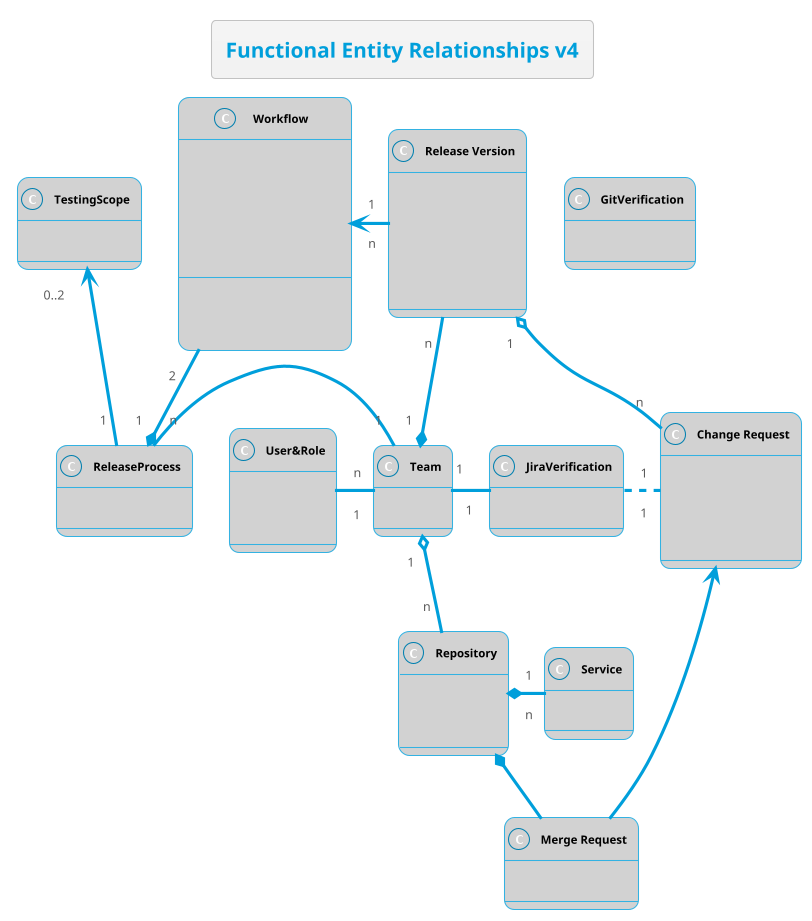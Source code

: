 @startuml
!theme bluegray
skinparam FooterFontColor black
skinparam DatabaseFontColor #007faf
skinparam ClassFontColor black
skinparam ClassBackgroundColor #d2d2d2


title Functional Entity Relationships v4

class "<b>Team" as team {
    teamID
}

class "<b>User&Role" as userRole {
    User
    Role
}

class "<b>Release Version" as version {
    versionID
    versionNumber
    versionStages
    versionDependency
}

class "<b>Change Request" as CR {
    CR_ID
    ChangeType
    Sub-Team
}

' class "<b>JiraTicket" as JIRA {
'     issueKey
' }

' class "<b>Sub-Team" as subTeam {
'     teamID
'     ---
'     In DB, team & subTeam is sharing same table
' }

class "<b>ReleaseProcess" as process {
    processName
}

class "<b>Service" as service {
    CMDB_ID
}

' class "<b>Release Checklist" as RC {
' }


class "<b>Repository" as Repo {
    repoPath
    projectID
}

class "<b>Workflow" as Workflow {
    workflowName
    releaseType
    versionStages
    supportedChangeTypes
    gitVerification (KIV)
    deploymentWorkflow (KIV)
}

class "<b>JiraVerification" as JiraVeri {
    verifications
}

class "<b>GitVerification" as GitVeri {
    verifications
}

class "<b>TestingScope" as TestingScope {
        scopeID
}

' class "<b>LiveScope" as RegrScope {
'         scopeID
' }

' class "<b>[NEW Entity] ReadinessCheckOperation" as ReadinessOps {
'     new DB TBC: shopee_deployplatform_db.readiness_check_operations_tab

'     Attributes:
'     - readiness_check_id
'     - deployment_request_id
'     - display_name
'     - default_pics
'     - toggle_timestamp
'     - toggle_author
'     ---
'     <b> NEW Function Requirements:
'     - GET ReadinessCheckOps
'     - Update ReadinessCheckOps
'     - Delete ReadinessCheckOps
' }


' class "<b>[NEW Entity] Readiness Config" as ReadinessConfig {
'     ---
'     Attributes:
'     - active
' }



version "n" -down-* "1" team
CR "n" -left-o "1" version
service "n" -left-* "1" Repo
Repo "n" -up-o "1" team
Workflow "1   " <-right- "n" version
Workflow "2   " -down-* "1" process
process "n   " -right- "1" team
' Workflow "1" -left-> "1" RegrScope
' process "1" -left-> "1" RegrScope
process "1" -up-> "0..2    " TestingScope
team "1   " -right- "1" JiraVeri
team "1   " -left- "n" userRole

' NON LEAN

class "<b>Merge Request" as MR {
    MR_ID
}


' class "<b> User Role" as URC {
    
' }

CR "1   " -[dashed]left- "1" JiraVeri
MR -left-> CR
MR -up-* Repo


@enduml
